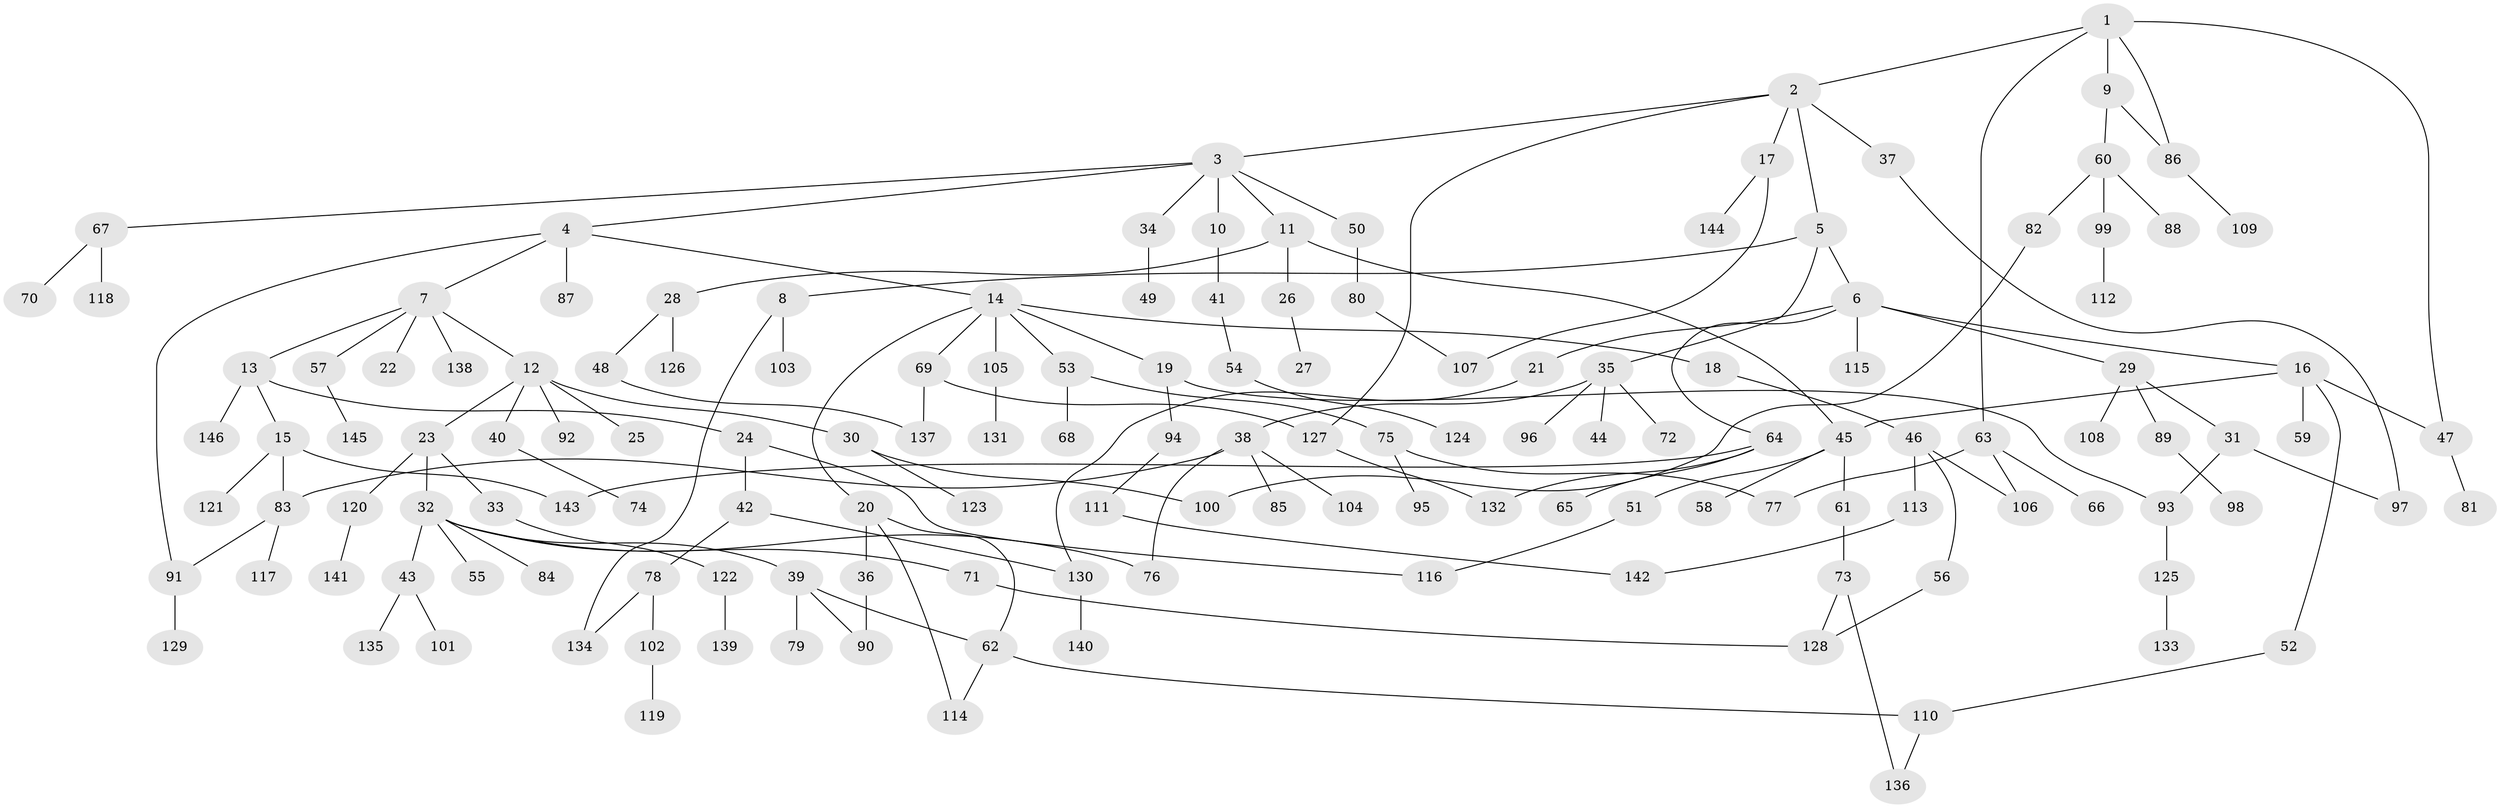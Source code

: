 // coarse degree distribution, {5: 0.030927835051546393, 7: 0.030927835051546393, 4: 0.08247422680412371, 10: 0.010309278350515464, 2: 0.26804123711340205, 8: 0.010309278350515464, 3: 0.18556701030927836, 6: 0.010309278350515464, 1: 0.36082474226804123, 9: 0.010309278350515464}
// Generated by graph-tools (version 1.1) at 2025/51/02/27/25 19:51:39]
// undirected, 146 vertices, 172 edges
graph export_dot {
graph [start="1"]
  node [color=gray90,style=filled];
  1;
  2;
  3;
  4;
  5;
  6;
  7;
  8;
  9;
  10;
  11;
  12;
  13;
  14;
  15;
  16;
  17;
  18;
  19;
  20;
  21;
  22;
  23;
  24;
  25;
  26;
  27;
  28;
  29;
  30;
  31;
  32;
  33;
  34;
  35;
  36;
  37;
  38;
  39;
  40;
  41;
  42;
  43;
  44;
  45;
  46;
  47;
  48;
  49;
  50;
  51;
  52;
  53;
  54;
  55;
  56;
  57;
  58;
  59;
  60;
  61;
  62;
  63;
  64;
  65;
  66;
  67;
  68;
  69;
  70;
  71;
  72;
  73;
  74;
  75;
  76;
  77;
  78;
  79;
  80;
  81;
  82;
  83;
  84;
  85;
  86;
  87;
  88;
  89;
  90;
  91;
  92;
  93;
  94;
  95;
  96;
  97;
  98;
  99;
  100;
  101;
  102;
  103;
  104;
  105;
  106;
  107;
  108;
  109;
  110;
  111;
  112;
  113;
  114;
  115;
  116;
  117;
  118;
  119;
  120;
  121;
  122;
  123;
  124;
  125;
  126;
  127;
  128;
  129;
  130;
  131;
  132;
  133;
  134;
  135;
  136;
  137;
  138;
  139;
  140;
  141;
  142;
  143;
  144;
  145;
  146;
  1 -- 2;
  1 -- 9;
  1 -- 47;
  1 -- 63;
  1 -- 86;
  2 -- 3;
  2 -- 5;
  2 -- 17;
  2 -- 37;
  2 -- 127;
  3 -- 4;
  3 -- 10;
  3 -- 11;
  3 -- 34;
  3 -- 50;
  3 -- 67;
  4 -- 7;
  4 -- 14;
  4 -- 87;
  4 -- 91;
  5 -- 6;
  5 -- 8;
  5 -- 35;
  6 -- 16;
  6 -- 21;
  6 -- 29;
  6 -- 64;
  6 -- 115;
  7 -- 12;
  7 -- 13;
  7 -- 22;
  7 -- 57;
  7 -- 138;
  8 -- 103;
  8 -- 134;
  9 -- 60;
  9 -- 86;
  10 -- 41;
  11 -- 26;
  11 -- 28;
  11 -- 45;
  12 -- 23;
  12 -- 25;
  12 -- 30;
  12 -- 40;
  12 -- 92;
  13 -- 15;
  13 -- 24;
  13 -- 146;
  14 -- 18;
  14 -- 19;
  14 -- 20;
  14 -- 53;
  14 -- 69;
  14 -- 105;
  15 -- 83;
  15 -- 121;
  15 -- 143;
  16 -- 45;
  16 -- 52;
  16 -- 59;
  16 -- 47;
  17 -- 144;
  17 -- 107;
  18 -- 46;
  19 -- 94;
  19 -- 93;
  20 -- 36;
  20 -- 114;
  20 -- 62;
  21 -- 130;
  23 -- 32;
  23 -- 33;
  23 -- 120;
  24 -- 42;
  24 -- 116;
  26 -- 27;
  28 -- 48;
  28 -- 126;
  29 -- 31;
  29 -- 89;
  29 -- 108;
  30 -- 100;
  30 -- 123;
  31 -- 93;
  31 -- 97;
  32 -- 39;
  32 -- 43;
  32 -- 55;
  32 -- 71;
  32 -- 84;
  32 -- 76;
  33 -- 122;
  34 -- 49;
  35 -- 38;
  35 -- 44;
  35 -- 72;
  35 -- 96;
  36 -- 90;
  37 -- 97;
  38 -- 76;
  38 -- 85;
  38 -- 104;
  38 -- 83;
  39 -- 62;
  39 -- 79;
  39 -- 90;
  40 -- 74;
  41 -- 54;
  42 -- 78;
  42 -- 130;
  43 -- 101;
  43 -- 135;
  45 -- 51;
  45 -- 58;
  45 -- 61;
  46 -- 56;
  46 -- 113;
  46 -- 106;
  47 -- 81;
  48 -- 137;
  50 -- 80;
  51 -- 116;
  52 -- 110;
  53 -- 68;
  53 -- 75;
  54 -- 124;
  56 -- 128;
  57 -- 145;
  60 -- 82;
  60 -- 88;
  60 -- 99;
  61 -- 73;
  62 -- 110;
  62 -- 114;
  63 -- 66;
  63 -- 106;
  63 -- 77;
  64 -- 65;
  64 -- 143;
  64 -- 132;
  67 -- 70;
  67 -- 118;
  69 -- 137;
  69 -- 127;
  71 -- 128;
  73 -- 136;
  73 -- 128;
  75 -- 77;
  75 -- 95;
  78 -- 102;
  78 -- 134;
  80 -- 107;
  82 -- 100;
  83 -- 117;
  83 -- 91;
  86 -- 109;
  89 -- 98;
  91 -- 129;
  93 -- 125;
  94 -- 111;
  99 -- 112;
  102 -- 119;
  105 -- 131;
  110 -- 136;
  111 -- 142;
  113 -- 142;
  120 -- 141;
  122 -- 139;
  125 -- 133;
  127 -- 132;
  130 -- 140;
}
